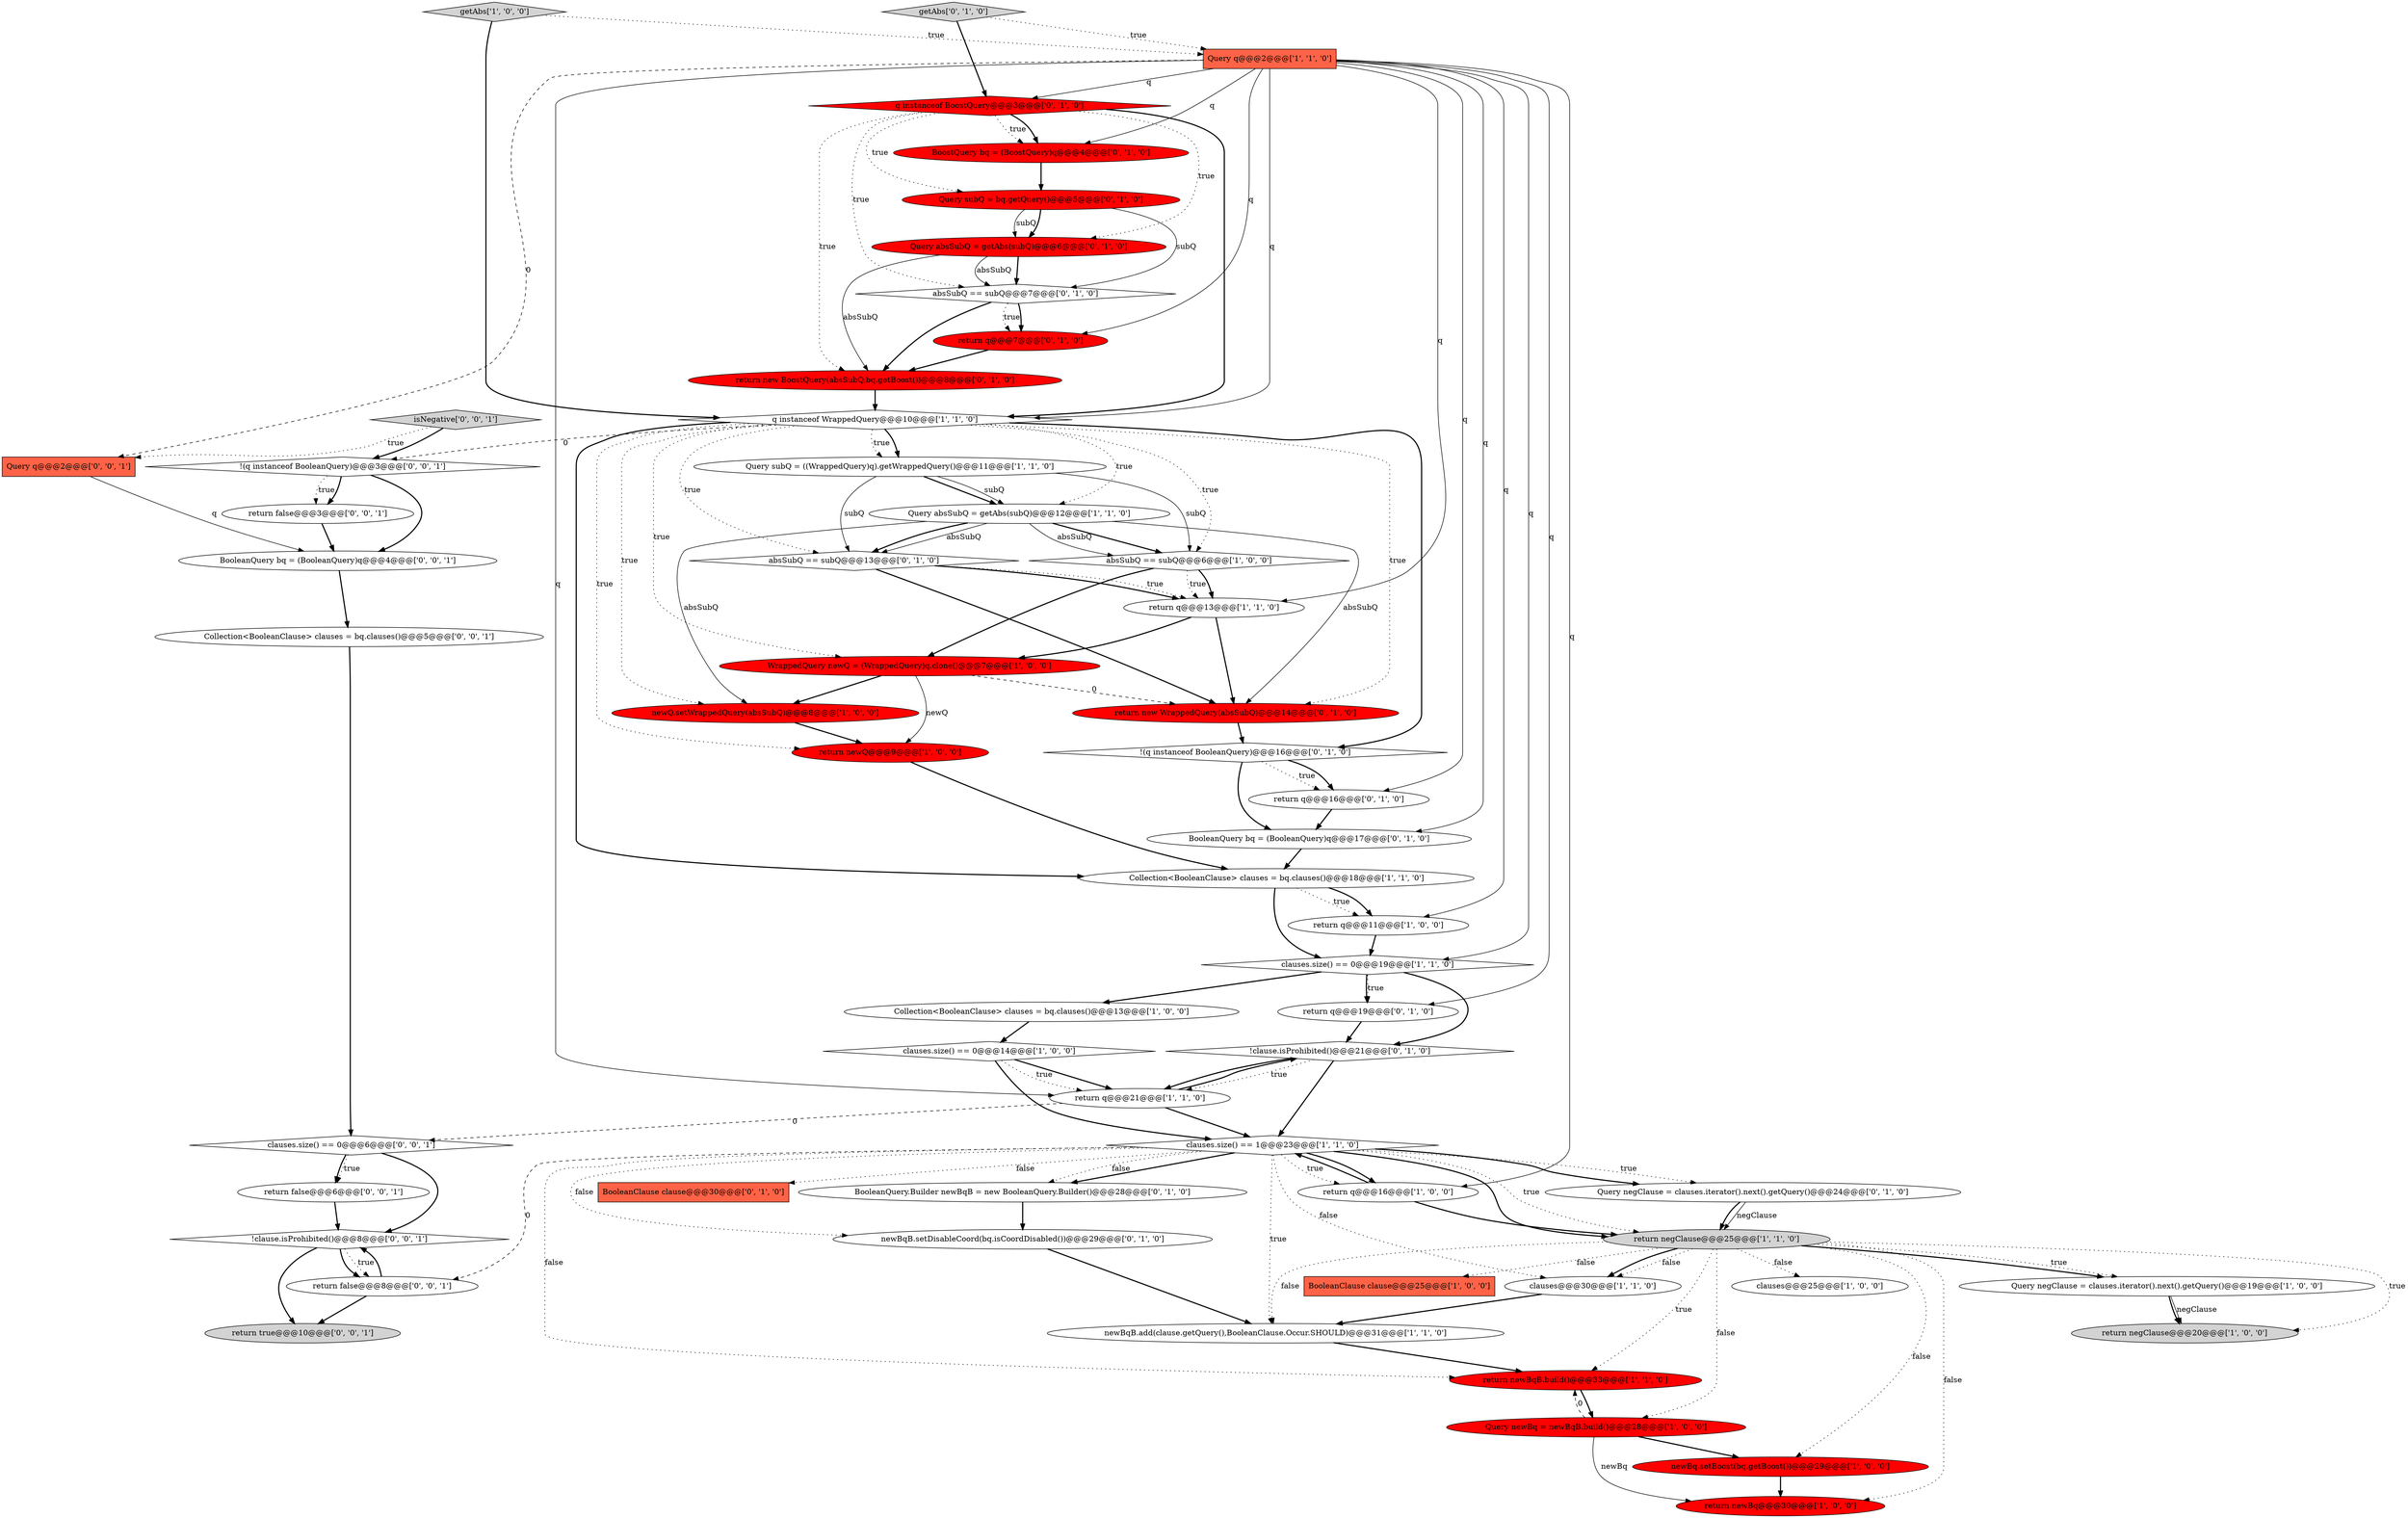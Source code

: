 digraph {
52 [style = filled, label = "BooleanQuery bq = (BooleanQuery)q@@@4@@@['0', '0', '1']", fillcolor = white, shape = ellipse image = "AAA0AAABBB3BBB"];
45 [style = filled, label = "BooleanQuery bq = (BooleanQuery)q@@@17@@@['0', '1', '0']", fillcolor = white, shape = ellipse image = "AAA0AAABBB2BBB"];
22 [style = filled, label = "clauses.size() == 0@@@19@@@['1', '1', '0']", fillcolor = white, shape = diamond image = "AAA0AAABBB1BBB"];
13 [style = filled, label = "return negClause@@@25@@@['1', '1', '0']", fillcolor = lightgray, shape = ellipse image = "AAA0AAABBB1BBB"];
48 [style = filled, label = "return false@@@3@@@['0', '0', '1']", fillcolor = white, shape = ellipse image = "AAA0AAABBB3BBB"];
40 [style = filled, label = "absSubQ == subQ@@@7@@@['0', '1', '0']", fillcolor = white, shape = diamond image = "AAA0AAABBB2BBB"];
55 [style = filled, label = "return false@@@8@@@['0', '0', '1']", fillcolor = white, shape = ellipse image = "AAA0AAABBB3BBB"];
29 [style = filled, label = "return q@@@16@@@['0', '1', '0']", fillcolor = white, shape = ellipse image = "AAA0AAABBB2BBB"];
30 [style = filled, label = "q instanceof BoostQuery@@@3@@@['0', '1', '0']", fillcolor = red, shape = diamond image = "AAA1AAABBB2BBB"];
3 [style = filled, label = "return newBqB.build()@@@33@@@['1', '1', '0']", fillcolor = red, shape = ellipse image = "AAA1AAABBB1BBB"];
8 [style = filled, label = "newQ.setWrappedQuery(absSubQ)@@@8@@@['1', '0', '0']", fillcolor = red, shape = ellipse image = "AAA1AAABBB1BBB"];
46 [style = filled, label = "!(q instanceof BooleanQuery)@@@16@@@['0', '1', '0']", fillcolor = white, shape = diamond image = "AAA0AAABBB2BBB"];
11 [style = filled, label = "return negClause@@@20@@@['1', '0', '0']", fillcolor = lightgray, shape = ellipse image = "AAA0AAABBB1BBB"];
56 [style = filled, label = "Query q@@@2@@@['0', '0', '1']", fillcolor = tomato, shape = box image = "AAA0AAABBB3BBB"];
7 [style = filled, label = "getAbs['1', '0', '0']", fillcolor = lightgray, shape = diamond image = "AAA0AAABBB1BBB"];
43 [style = filled, label = "return q@@@7@@@['0', '1', '0']", fillcolor = red, shape = ellipse image = "AAA1AAABBB2BBB"];
24 [style = filled, label = "newBq.setBoost(bq.getBoost())@@@29@@@['1', '0', '0']", fillcolor = red, shape = ellipse image = "AAA1AAABBB1BBB"];
27 [style = filled, label = "Query q@@@2@@@['1', '1', '0']", fillcolor = tomato, shape = box image = "AAA0AAABBB1BBB"];
33 [style = filled, label = "Query subQ = bq.getQuery()@@@5@@@['0', '1', '0']", fillcolor = red, shape = ellipse image = "AAA1AAABBB2BBB"];
41 [style = filled, label = "Query absSubQ = getAbs(subQ)@@@6@@@['0', '1', '0']", fillcolor = red, shape = ellipse image = "AAA1AAABBB2BBB"];
39 [style = filled, label = "BooleanClause clause@@@30@@@['0', '1', '0']", fillcolor = tomato, shape = box image = "AAA0AAABBB2BBB"];
32 [style = filled, label = "BoostQuery bq = (BoostQuery)q@@@4@@@['0', '1', '0']", fillcolor = red, shape = ellipse image = "AAA1AAABBB2BBB"];
12 [style = filled, label = "return q@@@16@@@['1', '0', '0']", fillcolor = white, shape = ellipse image = "AAA0AAABBB1BBB"];
26 [style = filled, label = "return q@@@13@@@['1', '1', '0']", fillcolor = white, shape = ellipse image = "AAA0AAABBB1BBB"];
31 [style = filled, label = "absSubQ == subQ@@@13@@@['0', '1', '0']", fillcolor = white, shape = diamond image = "AAA0AAABBB2BBB"];
51 [style = filled, label = "!(q instanceof BooleanQuery)@@@3@@@['0', '0', '1']", fillcolor = white, shape = diamond image = "AAA0AAABBB3BBB"];
35 [style = filled, label = "!clause.isProhibited()@@@21@@@['0', '1', '0']", fillcolor = white, shape = diamond image = "AAA0AAABBB2BBB"];
53 [style = filled, label = "Collection<BooleanClause> clauses = bq.clauses()@@@5@@@['0', '0', '1']", fillcolor = white, shape = ellipse image = "AAA0AAABBB3BBB"];
38 [style = filled, label = "BooleanQuery.Builder newBqB = new BooleanQuery.Builder()@@@28@@@['0', '1', '0']", fillcolor = white, shape = ellipse image = "AAA0AAABBB2BBB"];
15 [style = filled, label = "clauses@@@25@@@['1', '0', '0']", fillcolor = white, shape = ellipse image = "AAA0AAABBB1BBB"];
37 [style = filled, label = "return q@@@19@@@['0', '1', '0']", fillcolor = white, shape = ellipse image = "AAA0AAABBB2BBB"];
49 [style = filled, label = "return false@@@6@@@['0', '0', '1']", fillcolor = white, shape = ellipse image = "AAA0AAABBB3BBB"];
50 [style = filled, label = "return true@@@10@@@['0', '0', '1']", fillcolor = lightgray, shape = ellipse image = "AAA0AAABBB3BBB"];
57 [style = filled, label = "isNegative['0', '0', '1']", fillcolor = lightgray, shape = diamond image = "AAA0AAABBB3BBB"];
5 [style = filled, label = "absSubQ == subQ@@@6@@@['1', '0', '0']", fillcolor = white, shape = diamond image = "AAA0AAABBB1BBB"];
19 [style = filled, label = "q instanceof WrappedQuery@@@10@@@['1', '1', '0']", fillcolor = white, shape = diamond image = "AAA0AAABBB1BBB"];
14 [style = filled, label = "return q@@@11@@@['1', '0', '0']", fillcolor = white, shape = ellipse image = "AAA0AAABBB1BBB"];
28 [style = filled, label = "return newBq@@@30@@@['1', '0', '0']", fillcolor = red, shape = ellipse image = "AAA1AAABBB1BBB"];
42 [style = filled, label = "getAbs['0', '1', '0']", fillcolor = lightgray, shape = diamond image = "AAA0AAABBB2BBB"];
47 [style = filled, label = "return new WrappedQuery(absSubQ)@@@14@@@['0', '1', '0']", fillcolor = red, shape = ellipse image = "AAA1AAABBB2BBB"];
1 [style = filled, label = "newBqB.add(clause.getQuery(),BooleanClause.Occur.SHOULD)@@@31@@@['1', '1', '0']", fillcolor = white, shape = ellipse image = "AAA0AAABBB1BBB"];
20 [style = filled, label = "return q@@@21@@@['1', '1', '0']", fillcolor = white, shape = ellipse image = "AAA0AAABBB1BBB"];
21 [style = filled, label = "WrappedQuery newQ = (WrappedQuery)q.clone()@@@7@@@['1', '0', '0']", fillcolor = red, shape = ellipse image = "AAA1AAABBB1BBB"];
17 [style = filled, label = "clauses.size() == 1@@@23@@@['1', '1', '0']", fillcolor = white, shape = diamond image = "AAA0AAABBB1BBB"];
36 [style = filled, label = "return new BoostQuery(absSubQ,bq.getBoost())@@@8@@@['0', '1', '0']", fillcolor = red, shape = ellipse image = "AAA1AAABBB2BBB"];
18 [style = filled, label = "Collection<BooleanClause> clauses = bq.clauses()@@@18@@@['1', '1', '0']", fillcolor = white, shape = ellipse image = "AAA0AAABBB1BBB"];
16 [style = filled, label = "Query subQ = ((WrappedQuery)q).getWrappedQuery()@@@11@@@['1', '1', '0']", fillcolor = white, shape = ellipse image = "AAA0AAABBB1BBB"];
10 [style = filled, label = "Query newBq = newBqB.build()@@@28@@@['1', '0', '0']", fillcolor = red, shape = ellipse image = "AAA1AAABBB1BBB"];
54 [style = filled, label = "!clause.isProhibited()@@@8@@@['0', '0', '1']", fillcolor = white, shape = diamond image = "AAA0AAABBB3BBB"];
9 [style = filled, label = "return newQ@@@9@@@['1', '0', '0']", fillcolor = red, shape = ellipse image = "AAA1AAABBB1BBB"];
23 [style = filled, label = "Query absSubQ = getAbs(subQ)@@@12@@@['1', '1', '0']", fillcolor = white, shape = ellipse image = "AAA0AAABBB1BBB"];
44 [style = filled, label = "newBqB.setDisableCoord(bq.isCoordDisabled())@@@29@@@['0', '1', '0']", fillcolor = white, shape = ellipse image = "AAA0AAABBB2BBB"];
4 [style = filled, label = "clauses.size() == 0@@@14@@@['1', '0', '0']", fillcolor = white, shape = diamond image = "AAA0AAABBB1BBB"];
0 [style = filled, label = "Collection<BooleanClause> clauses = bq.clauses()@@@13@@@['1', '0', '0']", fillcolor = white, shape = ellipse image = "AAA0AAABBB1BBB"];
34 [style = filled, label = "Query negClause = clauses.iterator().next().getQuery()@@@24@@@['0', '1', '0']", fillcolor = white, shape = ellipse image = "AAA0AAABBB2BBB"];
25 [style = filled, label = "Query negClause = clauses.iterator().next().getQuery()@@@19@@@['1', '0', '0']", fillcolor = white, shape = ellipse image = "AAA0AAABBB1BBB"];
58 [style = filled, label = "clauses.size() == 0@@@6@@@['0', '0', '1']", fillcolor = white, shape = diamond image = "AAA0AAABBB3BBB"];
6 [style = filled, label = "clauses@@@30@@@['1', '1', '0']", fillcolor = white, shape = ellipse image = "AAA0AAABBB1BBB"];
2 [style = filled, label = "BooleanClause clause@@@25@@@['1', '0', '0']", fillcolor = tomato, shape = box image = "AAA0AAABBB1BBB"];
35->20 [style = dotted, label="true"];
54->55 [style = bold, label=""];
38->44 [style = bold, label=""];
13->6 [style = dotted, label="false"];
27->30 [style = solid, label="q"];
22->37 [style = bold, label=""];
10->24 [style = bold, label=""];
17->1 [style = dotted, label="true"];
16->31 [style = solid, label="subQ"];
21->8 [style = bold, label=""];
53->58 [style = bold, label=""];
51->48 [style = dotted, label="true"];
40->43 [style = dotted, label="true"];
29->45 [style = bold, label=""];
17->38 [style = bold, label=""];
48->52 [style = bold, label=""];
18->22 [style = bold, label=""];
51->48 [style = bold, label=""];
22->0 [style = bold, label=""];
16->5 [style = solid, label="subQ"];
7->27 [style = dotted, label="true"];
33->40 [style = solid, label="subQ"];
44->1 [style = bold, label=""];
17->34 [style = dotted, label="true"];
20->58 [style = dashed, label="0"];
30->33 [style = dotted, label="true"];
13->25 [style = bold, label=""];
30->41 [style = dotted, label="true"];
24->28 [style = bold, label=""];
19->18 [style = bold, label=""];
41->40 [style = solid, label="absSubQ"];
46->29 [style = dotted, label="true"];
13->3 [style = dotted, label="true"];
57->51 [style = bold, label=""];
13->25 [style = dotted, label="true"];
35->20 [style = bold, label=""];
33->41 [style = solid, label="subQ"];
27->29 [style = solid, label="q"];
14->22 [style = bold, label=""];
26->47 [style = bold, label=""];
17->6 [style = dotted, label="false"];
27->45 [style = solid, label="q"];
33->41 [style = bold, label=""];
19->21 [style = dotted, label="true"];
27->22 [style = solid, label="q"];
27->12 [style = solid, label="q"];
13->28 [style = dotted, label="false"];
58->54 [style = bold, label=""];
5->21 [style = bold, label=""];
3->10 [style = bold, label=""];
30->19 [style = bold, label=""];
17->34 [style = bold, label=""];
19->51 [style = dashed, label="0"];
23->47 [style = solid, label="absSubQ"];
19->9 [style = dotted, label="true"];
17->38 [style = dotted, label="false"];
30->32 [style = dotted, label="true"];
35->17 [style = bold, label=""];
5->26 [style = dotted, label="true"];
19->46 [style = bold, label=""];
31->47 [style = bold, label=""];
23->31 [style = solid, label="absSubQ"];
17->44 [style = dotted, label="false"];
49->54 [style = bold, label=""];
19->47 [style = dotted, label="true"];
23->31 [style = bold, label=""];
23->5 [style = bold, label=""];
4->17 [style = bold, label=""];
41->36 [style = solid, label="absSubQ"];
23->8 [style = solid, label="absSubQ"];
13->15 [style = dotted, label="false"];
10->3 [style = dashed, label="0"];
13->2 [style = dotted, label="false"];
12->17 [style = bold, label=""];
43->36 [style = bold, label=""];
27->37 [style = solid, label="q"];
1->3 [style = bold, label=""];
5->26 [style = bold, label=""];
22->37 [style = dotted, label="true"];
30->32 [style = bold, label=""];
27->56 [style = dashed, label="0"];
16->23 [style = bold, label=""];
56->52 [style = solid, label="q"];
17->39 [style = dotted, label="false"];
51->52 [style = bold, label=""];
58->49 [style = bold, label=""];
19->8 [style = dotted, label="true"];
32->33 [style = bold, label=""];
30->36 [style = dotted, label="true"];
46->29 [style = bold, label=""];
10->28 [style = solid, label="newBq"];
19->16 [style = bold, label=""];
26->21 [style = bold, label=""];
13->1 [style = dotted, label="false"];
12->13 [style = bold, label=""];
6->1 [style = bold, label=""];
31->26 [style = bold, label=""];
17->12 [style = bold, label=""];
17->3 [style = dotted, label="false"];
9->18 [style = bold, label=""];
21->47 [style = dashed, label="0"];
17->12 [style = dotted, label="true"];
58->49 [style = dotted, label="true"];
41->40 [style = bold, label=""];
40->36 [style = bold, label=""];
21->9 [style = solid, label="newQ"];
4->20 [style = bold, label=""];
19->5 [style = dotted, label="true"];
13->11 [style = dotted, label="true"];
13->10 [style = dotted, label="false"];
17->13 [style = bold, label=""];
55->50 [style = bold, label=""];
17->55 [style = dashed, label="0"];
40->43 [style = bold, label=""];
27->14 [style = solid, label="q"];
13->6 [style = bold, label=""];
37->35 [style = bold, label=""];
22->35 [style = bold, label=""];
7->19 [style = bold, label=""];
19->31 [style = dotted, label="true"];
27->19 [style = solid, label="q"];
36->19 [style = bold, label=""];
45->18 [style = bold, label=""];
25->11 [style = solid, label="negClause"];
20->17 [style = bold, label=""];
34->13 [style = solid, label="negClause"];
52->53 [style = bold, label=""];
13->24 [style = dotted, label="false"];
34->13 [style = bold, label=""];
4->20 [style = dotted, label="true"];
19->23 [style = dotted, label="true"];
47->46 [style = bold, label=""];
27->20 [style = solid, label="q"];
27->32 [style = solid, label="q"];
30->40 [style = dotted, label="true"];
18->14 [style = dotted, label="true"];
27->26 [style = solid, label="q"];
23->5 [style = solid, label="absSubQ"];
54->50 [style = bold, label=""];
42->27 [style = dotted, label="true"];
31->26 [style = dotted, label="true"];
0->4 [style = bold, label=""];
25->11 [style = bold, label=""];
42->30 [style = bold, label=""];
19->16 [style = dotted, label="true"];
8->9 [style = bold, label=""];
46->45 [style = bold, label=""];
16->23 [style = solid, label="subQ"];
54->55 [style = dotted, label="true"];
20->35 [style = bold, label=""];
55->54 [style = bold, label=""];
27->43 [style = solid, label="q"];
17->13 [style = dotted, label="true"];
18->14 [style = bold, label=""];
57->56 [style = dotted, label="true"];
}
